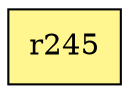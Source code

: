 digraph G {
rankdir=BT;ranksep="2.0";
"r245" [shape=record,fillcolor=khaki1,style=filled,label="{r245}"];
}